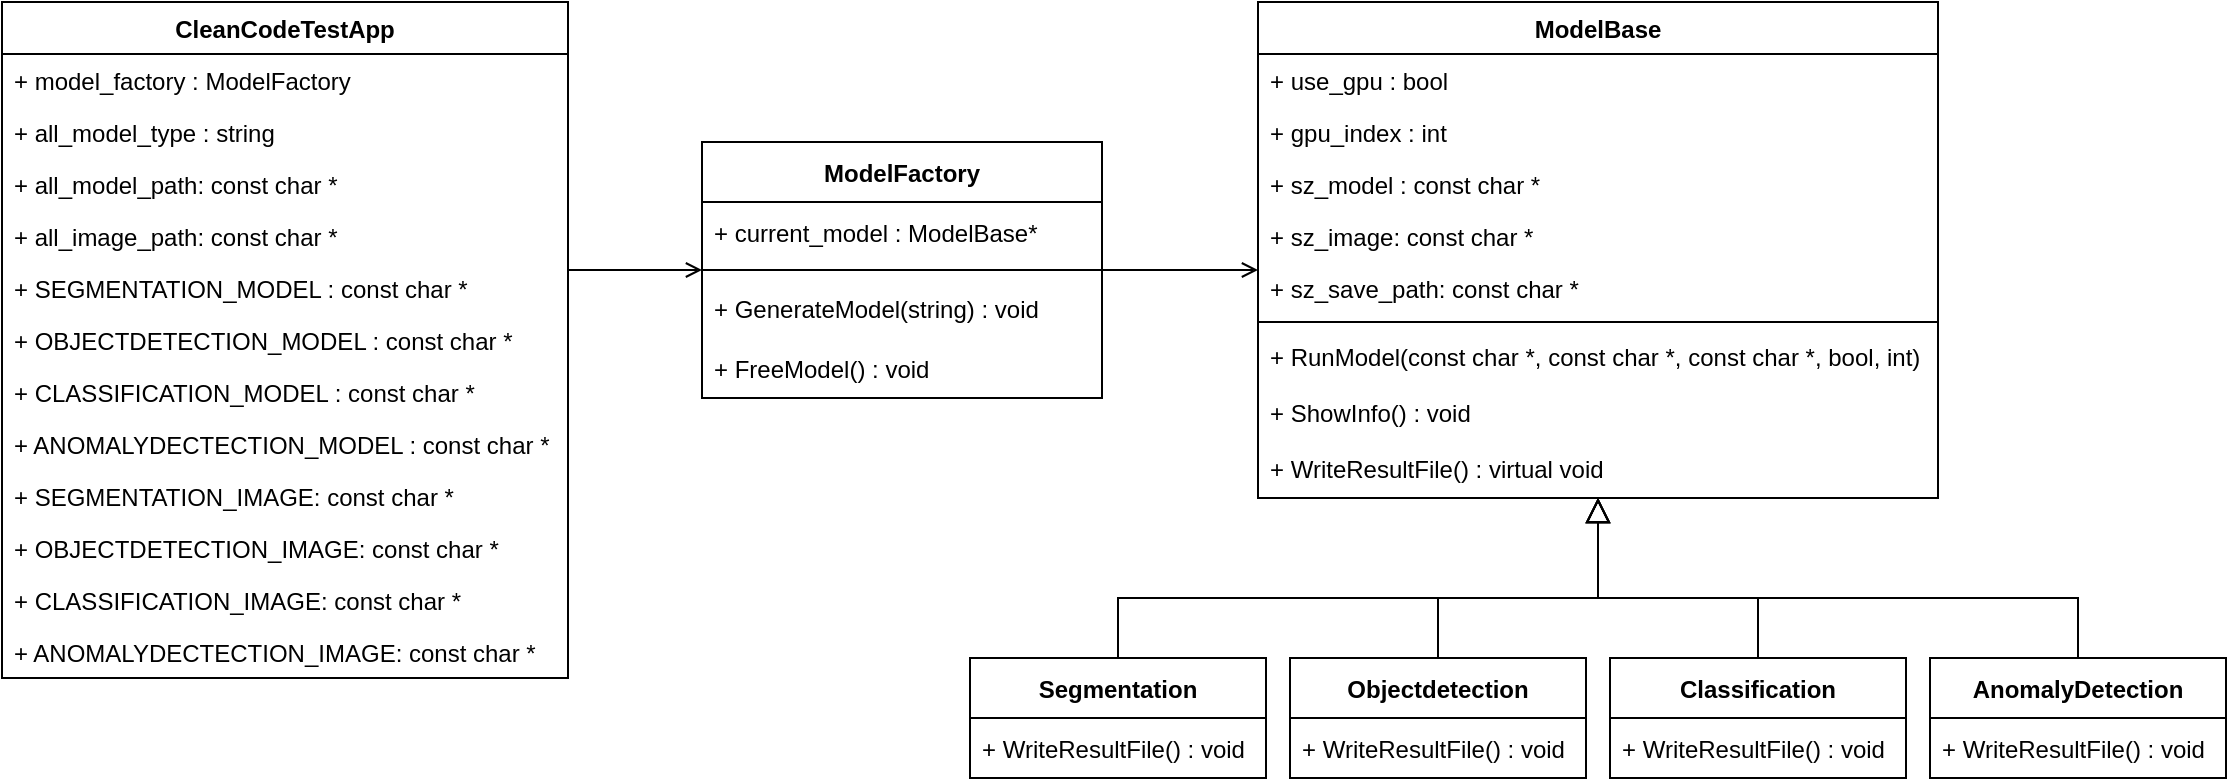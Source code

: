 <mxfile version="20.0.4" type="github">
  <diagram id="C5RBs43oDa-KdzZeNtuy" name="Page-1">
    <mxGraphModel dx="2831" dy="762" grid="1" gridSize="10" guides="1" tooltips="1" connect="1" arrows="1" fold="1" page="1" pageScale="1" pageWidth="1169" pageHeight="827" math="0" shadow="0">
      <root>
        <mxCell id="WIyWlLk6GJQsqaUBKTNV-0" />
        <mxCell id="WIyWlLk6GJQsqaUBKTNV-1" parent="WIyWlLk6GJQsqaUBKTNV-0" />
        <mxCell id="D-ogVkgkDjXILA013YRQ-28" value="ModelBase" style="swimlane;fontStyle=1;align=center;verticalAlign=top;childLayout=stackLayout;horizontal=1;startSize=26;horizontalStack=0;resizeParent=1;resizeLast=0;collapsible=1;marginBottom=0;rounded=0;shadow=0;strokeWidth=1;" parent="WIyWlLk6GJQsqaUBKTNV-1" vertex="1">
          <mxGeometry x="-532" y="180" width="340" height="248" as="geometry">
            <mxRectangle x="230" y="140" width="160" height="26" as="alternateBounds" />
          </mxGeometry>
        </mxCell>
        <mxCell id="D-ogVkgkDjXILA013YRQ-29" value="+ use_gpu : bool" style="text;align=left;verticalAlign=top;spacingLeft=4;spacingRight=4;overflow=hidden;rotatable=0;points=[[0,0.5],[1,0.5]];portConstraint=eastwest;" parent="D-ogVkgkDjXILA013YRQ-28" vertex="1">
          <mxGeometry y="26" width="340" height="26" as="geometry" />
        </mxCell>
        <mxCell id="D-ogVkgkDjXILA013YRQ-30" value="+ gpu_index : int" style="text;align=left;verticalAlign=top;spacingLeft=4;spacingRight=4;overflow=hidden;rotatable=0;points=[[0,0.5],[1,0.5]];portConstraint=eastwest;rounded=0;shadow=0;html=0;" parent="D-ogVkgkDjXILA013YRQ-28" vertex="1">
          <mxGeometry y="52" width="340" height="26" as="geometry" />
        </mxCell>
        <mxCell id="D-ogVkgkDjXILA013YRQ-31" value="+ sz_model : const char *" style="text;align=left;verticalAlign=top;spacingLeft=4;spacingRight=4;overflow=hidden;rotatable=0;points=[[0,0.5],[1,0.5]];portConstraint=eastwest;rounded=0;shadow=0;html=0;" parent="D-ogVkgkDjXILA013YRQ-28" vertex="1">
          <mxGeometry y="78" width="340" height="26" as="geometry" />
        </mxCell>
        <mxCell id="D-ogVkgkDjXILA013YRQ-32" value="+ sz_image: const char *" style="text;align=left;verticalAlign=top;spacingLeft=4;spacingRight=4;overflow=hidden;rotatable=0;points=[[0,0.5],[1,0.5]];portConstraint=eastwest;rounded=0;shadow=0;html=0;" parent="D-ogVkgkDjXILA013YRQ-28" vertex="1">
          <mxGeometry y="104" width="340" height="26" as="geometry" />
        </mxCell>
        <mxCell id="D-ogVkgkDjXILA013YRQ-33" value="+ sz_save_path: const char *" style="text;align=left;verticalAlign=top;spacingLeft=4;spacingRight=4;overflow=hidden;rotatable=0;points=[[0,0.5],[1,0.5]];portConstraint=eastwest;rounded=0;shadow=0;html=0;" parent="D-ogVkgkDjXILA013YRQ-28" vertex="1">
          <mxGeometry y="130" width="340" height="26" as="geometry" />
        </mxCell>
        <mxCell id="D-ogVkgkDjXILA013YRQ-34" value="" style="line;html=1;strokeWidth=1;align=left;verticalAlign=middle;spacingTop=-1;spacingLeft=3;spacingRight=3;rotatable=0;labelPosition=right;points=[];portConstraint=eastwest;" parent="D-ogVkgkDjXILA013YRQ-28" vertex="1">
          <mxGeometry y="156" width="340" height="8" as="geometry" />
        </mxCell>
        <mxCell id="D-ogVkgkDjXILA013YRQ-35" value="+ RunModel(const char *, const char *, const char *, bool, int)" style="text;align=left;verticalAlign=top;spacingLeft=4;spacingRight=4;overflow=hidden;rotatable=0;points=[[0,0.5],[1,0.5]];portConstraint=eastwest;" parent="D-ogVkgkDjXILA013YRQ-28" vertex="1">
          <mxGeometry y="164" width="340" height="28" as="geometry" />
        </mxCell>
        <mxCell id="D-ogVkgkDjXILA013YRQ-59" value="+ ShowInfo() : void" style="text;align=left;verticalAlign=top;spacingLeft=4;spacingRight=4;overflow=hidden;rotatable=0;points=[[0,0.5],[1,0.5]];portConstraint=eastwest;" parent="D-ogVkgkDjXILA013YRQ-28" vertex="1">
          <mxGeometry y="192" width="340" height="28" as="geometry" />
        </mxCell>
        <mxCell id="D-ogVkgkDjXILA013YRQ-62" value="+ WriteResultFile() : virtual void" style="text;align=left;verticalAlign=top;spacingLeft=4;spacingRight=4;overflow=hidden;rotatable=0;points=[[0,0.5],[1,0.5]];portConstraint=eastwest;" parent="D-ogVkgkDjXILA013YRQ-28" vertex="1">
          <mxGeometry y="220" width="340" height="28" as="geometry" />
        </mxCell>
        <mxCell id="D-ogVkgkDjXILA013YRQ-36" value="" style="endArrow=block;endSize=10;endFill=0;shadow=0;strokeWidth=1;rounded=0;edgeStyle=elbowEdgeStyle;elbow=vertical;exitX=0.5;exitY=0;exitDx=0;exitDy=0;" parent="WIyWlLk6GJQsqaUBKTNV-1" source="D-ogVkgkDjXILA013YRQ-45" target="D-ogVkgkDjXILA013YRQ-28" edge="1">
          <mxGeometry width="160" relative="1" as="geometry">
            <mxPoint x="-572" y="467" as="sourcePoint" />
            <mxPoint x="-562" y="310" as="targetPoint" />
            <Array as="points">
              <mxPoint x="-362" y="478" />
            </Array>
          </mxGeometry>
        </mxCell>
        <mxCell id="D-ogVkgkDjXILA013YRQ-37" value="" style="endArrow=block;endSize=10;endFill=0;shadow=0;strokeWidth=1;rounded=0;edgeStyle=elbowEdgeStyle;elbow=vertical;exitX=0.5;exitY=0;exitDx=0;exitDy=0;" parent="WIyWlLk6GJQsqaUBKTNV-1" source="D-ogVkgkDjXILA013YRQ-47" target="D-ogVkgkDjXILA013YRQ-28" edge="1">
          <mxGeometry width="160" relative="1" as="geometry">
            <mxPoint x="-352" y="467" as="sourcePoint" />
            <mxPoint x="-452" y="378" as="targetPoint" />
            <Array as="points">
              <mxPoint x="-362" y="478" />
            </Array>
          </mxGeometry>
        </mxCell>
        <mxCell id="D-ogVkgkDjXILA013YRQ-38" value="" style="endArrow=open;shadow=0;strokeWidth=1;rounded=0;endFill=1;edgeStyle=elbowEdgeStyle;elbow=vertical;exitX=1;exitY=0.5;exitDx=0;exitDy=0;" parent="WIyWlLk6GJQsqaUBKTNV-1" source="D-ogVkgkDjXILA013YRQ-54" edge="1" target="D-ogVkgkDjXILA013YRQ-33">
          <mxGeometry x="0.5" y="41" relative="1" as="geometry">
            <mxPoint x="-630" y="310" as="sourcePoint" />
            <mxPoint x="-590" y="380" as="targetPoint" />
            <mxPoint x="-40" y="32" as="offset" />
            <Array as="points">
              <mxPoint x="-610" y="314" />
            </Array>
          </mxGeometry>
        </mxCell>
        <mxCell id="D-ogVkgkDjXILA013YRQ-39" value="CleanCodeTestApp" style="swimlane;fontStyle=1;align=center;verticalAlign=top;childLayout=stackLayout;horizontal=1;startSize=26;horizontalStack=0;resizeParent=1;resizeLast=0;collapsible=1;marginBottom=0;rounded=0;shadow=0;strokeWidth=1;" parent="WIyWlLk6GJQsqaUBKTNV-1" vertex="1">
          <mxGeometry x="-1160" y="180" width="283" height="338" as="geometry">
            <mxRectangle x="550" y="140" width="160" height="26" as="alternateBounds" />
          </mxGeometry>
        </mxCell>
        <mxCell id="D-ogVkgkDjXILA013YRQ-41" value="+ model_factory : ModelFactory" style="text;align=left;verticalAlign=top;spacingLeft=4;spacingRight=4;overflow=hidden;rotatable=0;points=[[0,0.5],[1,0.5]];portConstraint=eastwest;rounded=0;shadow=0;html=0;" parent="D-ogVkgkDjXILA013YRQ-39" vertex="1">
          <mxGeometry y="26" width="283" height="26" as="geometry" />
        </mxCell>
        <mxCell id="D-ogVkgkDjXILA013YRQ-42" value="+ all_model_type : string" style="text;align=left;verticalAlign=top;spacingLeft=4;spacingRight=4;overflow=hidden;rotatable=0;points=[[0,0.5],[1,0.5]];portConstraint=eastwest;rounded=0;shadow=0;html=0;" parent="D-ogVkgkDjXILA013YRQ-39" vertex="1">
          <mxGeometry y="52" width="283" height="26" as="geometry" />
        </mxCell>
        <mxCell id="KFr7-NrDYInFaLeutiJz-15" value="+ all_model_path: const char *" style="text;align=left;verticalAlign=top;spacingLeft=4;spacingRight=4;overflow=hidden;rotatable=0;points=[[0,0.5],[1,0.5]];portConstraint=eastwest;rounded=0;shadow=0;html=0;" vertex="1" parent="D-ogVkgkDjXILA013YRQ-39">
          <mxGeometry y="78" width="283" height="26" as="geometry" />
        </mxCell>
        <mxCell id="KFr7-NrDYInFaLeutiJz-16" value="+ all_image_path: const char *" style="text;align=left;verticalAlign=top;spacingLeft=4;spacingRight=4;overflow=hidden;rotatable=0;points=[[0,0.5],[1,0.5]];portConstraint=eastwest;rounded=0;shadow=0;html=0;" vertex="1" parent="D-ogVkgkDjXILA013YRQ-39">
          <mxGeometry y="104" width="283" height="26" as="geometry" />
        </mxCell>
        <mxCell id="D-ogVkgkDjXILA013YRQ-73" value="+ SEGMENTATION_MODEL : const char *" style="text;align=left;verticalAlign=top;spacingLeft=4;spacingRight=4;overflow=hidden;rotatable=0;points=[[0,0.5],[1,0.5]];portConstraint=eastwest;rounded=0;shadow=0;html=0;" parent="D-ogVkgkDjXILA013YRQ-39" vertex="1">
          <mxGeometry y="130" width="283" height="26" as="geometry" />
        </mxCell>
        <mxCell id="D-ogVkgkDjXILA013YRQ-74" value="+ OBJECTDETECTION_MODEL : const char *" style="text;align=left;verticalAlign=top;spacingLeft=4;spacingRight=4;overflow=hidden;rotatable=0;points=[[0,0.5],[1,0.5]];portConstraint=eastwest;rounded=0;shadow=0;html=0;" parent="D-ogVkgkDjXILA013YRQ-39" vertex="1">
          <mxGeometry y="156" width="283" height="26" as="geometry" />
        </mxCell>
        <mxCell id="D-ogVkgkDjXILA013YRQ-75" value="+ CLASSIFICATION_MODEL : const char *" style="text;align=left;verticalAlign=top;spacingLeft=4;spacingRight=4;overflow=hidden;rotatable=0;points=[[0,0.5],[1,0.5]];portConstraint=eastwest;rounded=0;shadow=0;html=0;" parent="D-ogVkgkDjXILA013YRQ-39" vertex="1">
          <mxGeometry y="182" width="283" height="26" as="geometry" />
        </mxCell>
        <mxCell id="D-ogVkgkDjXILA013YRQ-76" value="+ ANOMALYDECTECTION_MODEL : const char *" style="text;align=left;verticalAlign=top;spacingLeft=4;spacingRight=4;overflow=hidden;rotatable=0;points=[[0,0.5],[1,0.5]];portConstraint=eastwest;rounded=0;shadow=0;html=0;" parent="D-ogVkgkDjXILA013YRQ-39" vertex="1">
          <mxGeometry y="208" width="283" height="26" as="geometry" />
        </mxCell>
        <mxCell id="KFr7-NrDYInFaLeutiJz-11" value="+ SEGMENTATION_IMAGE: const char *" style="text;align=left;verticalAlign=top;spacingLeft=4;spacingRight=4;overflow=hidden;rotatable=0;points=[[0,0.5],[1,0.5]];portConstraint=eastwest;rounded=0;shadow=0;html=0;" vertex="1" parent="D-ogVkgkDjXILA013YRQ-39">
          <mxGeometry y="234" width="283" height="26" as="geometry" />
        </mxCell>
        <mxCell id="KFr7-NrDYInFaLeutiJz-12" value="+ OBJECTDETECTION_IMAGE: const char *" style="text;align=left;verticalAlign=top;spacingLeft=4;spacingRight=4;overflow=hidden;rotatable=0;points=[[0,0.5],[1,0.5]];portConstraint=eastwest;rounded=0;shadow=0;html=0;" vertex="1" parent="D-ogVkgkDjXILA013YRQ-39">
          <mxGeometry y="260" width="283" height="26" as="geometry" />
        </mxCell>
        <mxCell id="KFr7-NrDYInFaLeutiJz-13" value="+ CLASSIFICATION_IMAGE: const char *" style="text;align=left;verticalAlign=top;spacingLeft=4;spacingRight=4;overflow=hidden;rotatable=0;points=[[0,0.5],[1,0.5]];portConstraint=eastwest;rounded=0;shadow=0;html=0;" vertex="1" parent="D-ogVkgkDjXILA013YRQ-39">
          <mxGeometry y="286" width="283" height="26" as="geometry" />
        </mxCell>
        <mxCell id="KFr7-NrDYInFaLeutiJz-14" value="+ ANOMALYDECTECTION_IMAGE: const char *" style="text;align=left;verticalAlign=top;spacingLeft=4;spacingRight=4;overflow=hidden;rotatable=0;points=[[0,0.5],[1,0.5]];portConstraint=eastwest;rounded=0;shadow=0;html=0;" vertex="1" parent="D-ogVkgkDjXILA013YRQ-39">
          <mxGeometry y="312" width="283" height="26" as="geometry" />
        </mxCell>
        <mxCell id="D-ogVkgkDjXILA013YRQ-43" value="" style="endArrow=open;shadow=0;strokeWidth=1;rounded=0;endFill=1;edgeStyle=elbowEdgeStyle;elbow=vertical;entryX=0;entryY=0.5;entryDx=0;entryDy=0;" parent="WIyWlLk6GJQsqaUBKTNV-1" source="D-ogVkgkDjXILA013YRQ-39" target="D-ogVkgkDjXILA013YRQ-54" edge="1">
          <mxGeometry x="0.5" y="41" relative="1" as="geometry">
            <mxPoint x="-482" y="299" as="sourcePoint" />
            <mxPoint x="-712" y="272.75" as="targetPoint" />
            <mxPoint x="-40" y="32" as="offset" />
          </mxGeometry>
        </mxCell>
        <mxCell id="D-ogVkgkDjXILA013YRQ-44" value="" style="endArrow=block;endSize=10;endFill=0;shadow=0;strokeWidth=1;rounded=0;edgeStyle=elbowEdgeStyle;elbow=vertical;exitX=0.5;exitY=0;exitDx=0;exitDy=0;entryX=0.5;entryY=1;entryDx=0;entryDy=0;" parent="WIyWlLk6GJQsqaUBKTNV-1" source="D-ogVkgkDjXILA013YRQ-49" target="D-ogVkgkDjXILA013YRQ-28" edge="1">
          <mxGeometry width="160" relative="1" as="geometry">
            <mxPoint x="-242" y="467" as="sourcePoint" />
            <mxPoint x="-462" y="365" as="targetPoint" />
            <Array as="points">
              <mxPoint x="-320" y="478" />
            </Array>
          </mxGeometry>
        </mxCell>
        <mxCell id="D-ogVkgkDjXILA013YRQ-45" value="Segmentation" style="swimlane;fontStyle=1;childLayout=stackLayout;horizontal=1;startSize=30;horizontalStack=0;resizeParent=1;resizeParentMax=0;resizeLast=0;collapsible=1;marginBottom=0;" parent="WIyWlLk6GJQsqaUBKTNV-1" vertex="1">
          <mxGeometry x="-676" y="508" width="148" height="60" as="geometry" />
        </mxCell>
        <mxCell id="D-ogVkgkDjXILA013YRQ-64" value="+ WriteResultFile() : void" style="text;strokeColor=none;fillColor=none;align=left;verticalAlign=middle;spacingLeft=4;spacingRight=4;overflow=hidden;points=[[0,0.5],[1,0.5]];portConstraint=eastwest;rotatable=0;" parent="D-ogVkgkDjXILA013YRQ-45" vertex="1">
          <mxGeometry y="30" width="148" height="30" as="geometry" />
        </mxCell>
        <mxCell id="D-ogVkgkDjXILA013YRQ-47" value="Objectdetection" style="swimlane;fontStyle=1;childLayout=stackLayout;horizontal=1;startSize=30;horizontalStack=0;resizeParent=1;resizeParentMax=0;resizeLast=0;collapsible=1;marginBottom=0;" parent="WIyWlLk6GJQsqaUBKTNV-1" vertex="1">
          <mxGeometry x="-516" y="508" width="148" height="60" as="geometry" />
        </mxCell>
        <mxCell id="D-ogVkgkDjXILA013YRQ-66" value="+ WriteResultFile() : void" style="text;strokeColor=none;fillColor=none;align=left;verticalAlign=middle;spacingLeft=4;spacingRight=4;overflow=hidden;points=[[0,0.5],[1,0.5]];portConstraint=eastwest;rotatable=0;" parent="D-ogVkgkDjXILA013YRQ-47" vertex="1">
          <mxGeometry y="30" width="148" height="30" as="geometry" />
        </mxCell>
        <mxCell id="D-ogVkgkDjXILA013YRQ-49" value="Classification" style="swimlane;fontStyle=1;childLayout=stackLayout;horizontal=1;startSize=30;horizontalStack=0;resizeParent=1;resizeParentMax=0;resizeLast=0;collapsible=1;marginBottom=0;" parent="WIyWlLk6GJQsqaUBKTNV-1" vertex="1">
          <mxGeometry x="-356" y="508" width="148" height="60" as="geometry" />
        </mxCell>
        <mxCell id="D-ogVkgkDjXILA013YRQ-70" value="+ WriteResultFile() : void" style="text;strokeColor=none;fillColor=none;align=left;verticalAlign=middle;spacingLeft=4;spacingRight=4;overflow=hidden;points=[[0,0.5],[1,0.5]];portConstraint=eastwest;rotatable=0;" parent="D-ogVkgkDjXILA013YRQ-49" vertex="1">
          <mxGeometry y="30" width="148" height="30" as="geometry" />
        </mxCell>
        <mxCell id="D-ogVkgkDjXILA013YRQ-51" value="" style="endArrow=block;endSize=10;endFill=0;shadow=0;strokeWidth=1;rounded=0;edgeStyle=elbowEdgeStyle;elbow=vertical;exitX=0.5;exitY=0;exitDx=0;exitDy=0;entryX=0.5;entryY=1;entryDx=0;entryDy=0;" parent="WIyWlLk6GJQsqaUBKTNV-1" source="D-ogVkgkDjXILA013YRQ-52" target="D-ogVkgkDjXILA013YRQ-28" edge="1">
          <mxGeometry width="160" relative="1" as="geometry">
            <mxPoint x="-92" y="467" as="sourcePoint" />
            <mxPoint x="-462" y="365" as="targetPoint" />
            <Array as="points">
              <mxPoint x="-240" y="478" />
            </Array>
          </mxGeometry>
        </mxCell>
        <mxCell id="D-ogVkgkDjXILA013YRQ-52" value="AnomalyDetection" style="swimlane;fontStyle=1;childLayout=stackLayout;horizontal=1;startSize=30;horizontalStack=0;resizeParent=1;resizeParentMax=0;resizeLast=0;collapsible=1;marginBottom=0;" parent="WIyWlLk6GJQsqaUBKTNV-1" vertex="1">
          <mxGeometry x="-196" y="508" width="148" height="60" as="geometry" />
        </mxCell>
        <mxCell id="D-ogVkgkDjXILA013YRQ-72" value="+ WriteResultFile() : void" style="text;strokeColor=none;fillColor=none;align=left;verticalAlign=middle;spacingLeft=4;spacingRight=4;overflow=hidden;points=[[0,0.5],[1,0.5]];portConstraint=eastwest;rotatable=0;" parent="D-ogVkgkDjXILA013YRQ-52" vertex="1">
          <mxGeometry y="30" width="148" height="30" as="geometry" />
        </mxCell>
        <mxCell id="D-ogVkgkDjXILA013YRQ-54" value="ModelFactory" style="swimlane;fontStyle=1;childLayout=stackLayout;horizontal=1;startSize=30;horizontalStack=0;resizeParent=1;resizeParentMax=0;resizeLast=0;collapsible=1;marginBottom=0;" parent="WIyWlLk6GJQsqaUBKTNV-1" vertex="1">
          <mxGeometry x="-810" y="250" width="200" height="128" as="geometry" />
        </mxCell>
        <mxCell id="D-ogVkgkDjXILA013YRQ-55" value="+ current_model : ModelBase*" style="text;strokeColor=none;fillColor=none;align=left;verticalAlign=middle;spacingLeft=4;spacingRight=4;overflow=hidden;points=[[0,0.5],[1,0.5]];portConstraint=eastwest;rotatable=0;" parent="D-ogVkgkDjXILA013YRQ-54" vertex="1">
          <mxGeometry y="30" width="200" height="30" as="geometry" />
        </mxCell>
        <mxCell id="KFr7-NrDYInFaLeutiJz-10" value="" style="line;strokeWidth=1;fillColor=none;align=left;verticalAlign=middle;spacingTop=-1;spacingLeft=3;spacingRight=3;rotatable=0;labelPosition=right;points=[];portConstraint=eastwest;" vertex="1" parent="D-ogVkgkDjXILA013YRQ-54">
          <mxGeometry y="60" width="200" height="8" as="geometry" />
        </mxCell>
        <mxCell id="KFr7-NrDYInFaLeutiJz-0" value="+ GenerateModel(string) : void" style="text;strokeColor=none;fillColor=none;align=left;verticalAlign=middle;spacingLeft=4;spacingRight=4;overflow=hidden;points=[[0,0.5],[1,0.5]];portConstraint=eastwest;rotatable=0;" vertex="1" parent="D-ogVkgkDjXILA013YRQ-54">
          <mxGeometry y="68" width="200" height="30" as="geometry" />
        </mxCell>
        <mxCell id="KFr7-NrDYInFaLeutiJz-1" value="+ FreeModel() : void" style="text;strokeColor=none;fillColor=none;align=left;verticalAlign=middle;spacingLeft=4;spacingRight=4;overflow=hidden;points=[[0,0.5],[1,0.5]];portConstraint=eastwest;rotatable=0;" vertex="1" parent="D-ogVkgkDjXILA013YRQ-54">
          <mxGeometry y="98" width="200" height="30" as="geometry" />
        </mxCell>
      </root>
    </mxGraphModel>
  </diagram>
</mxfile>
